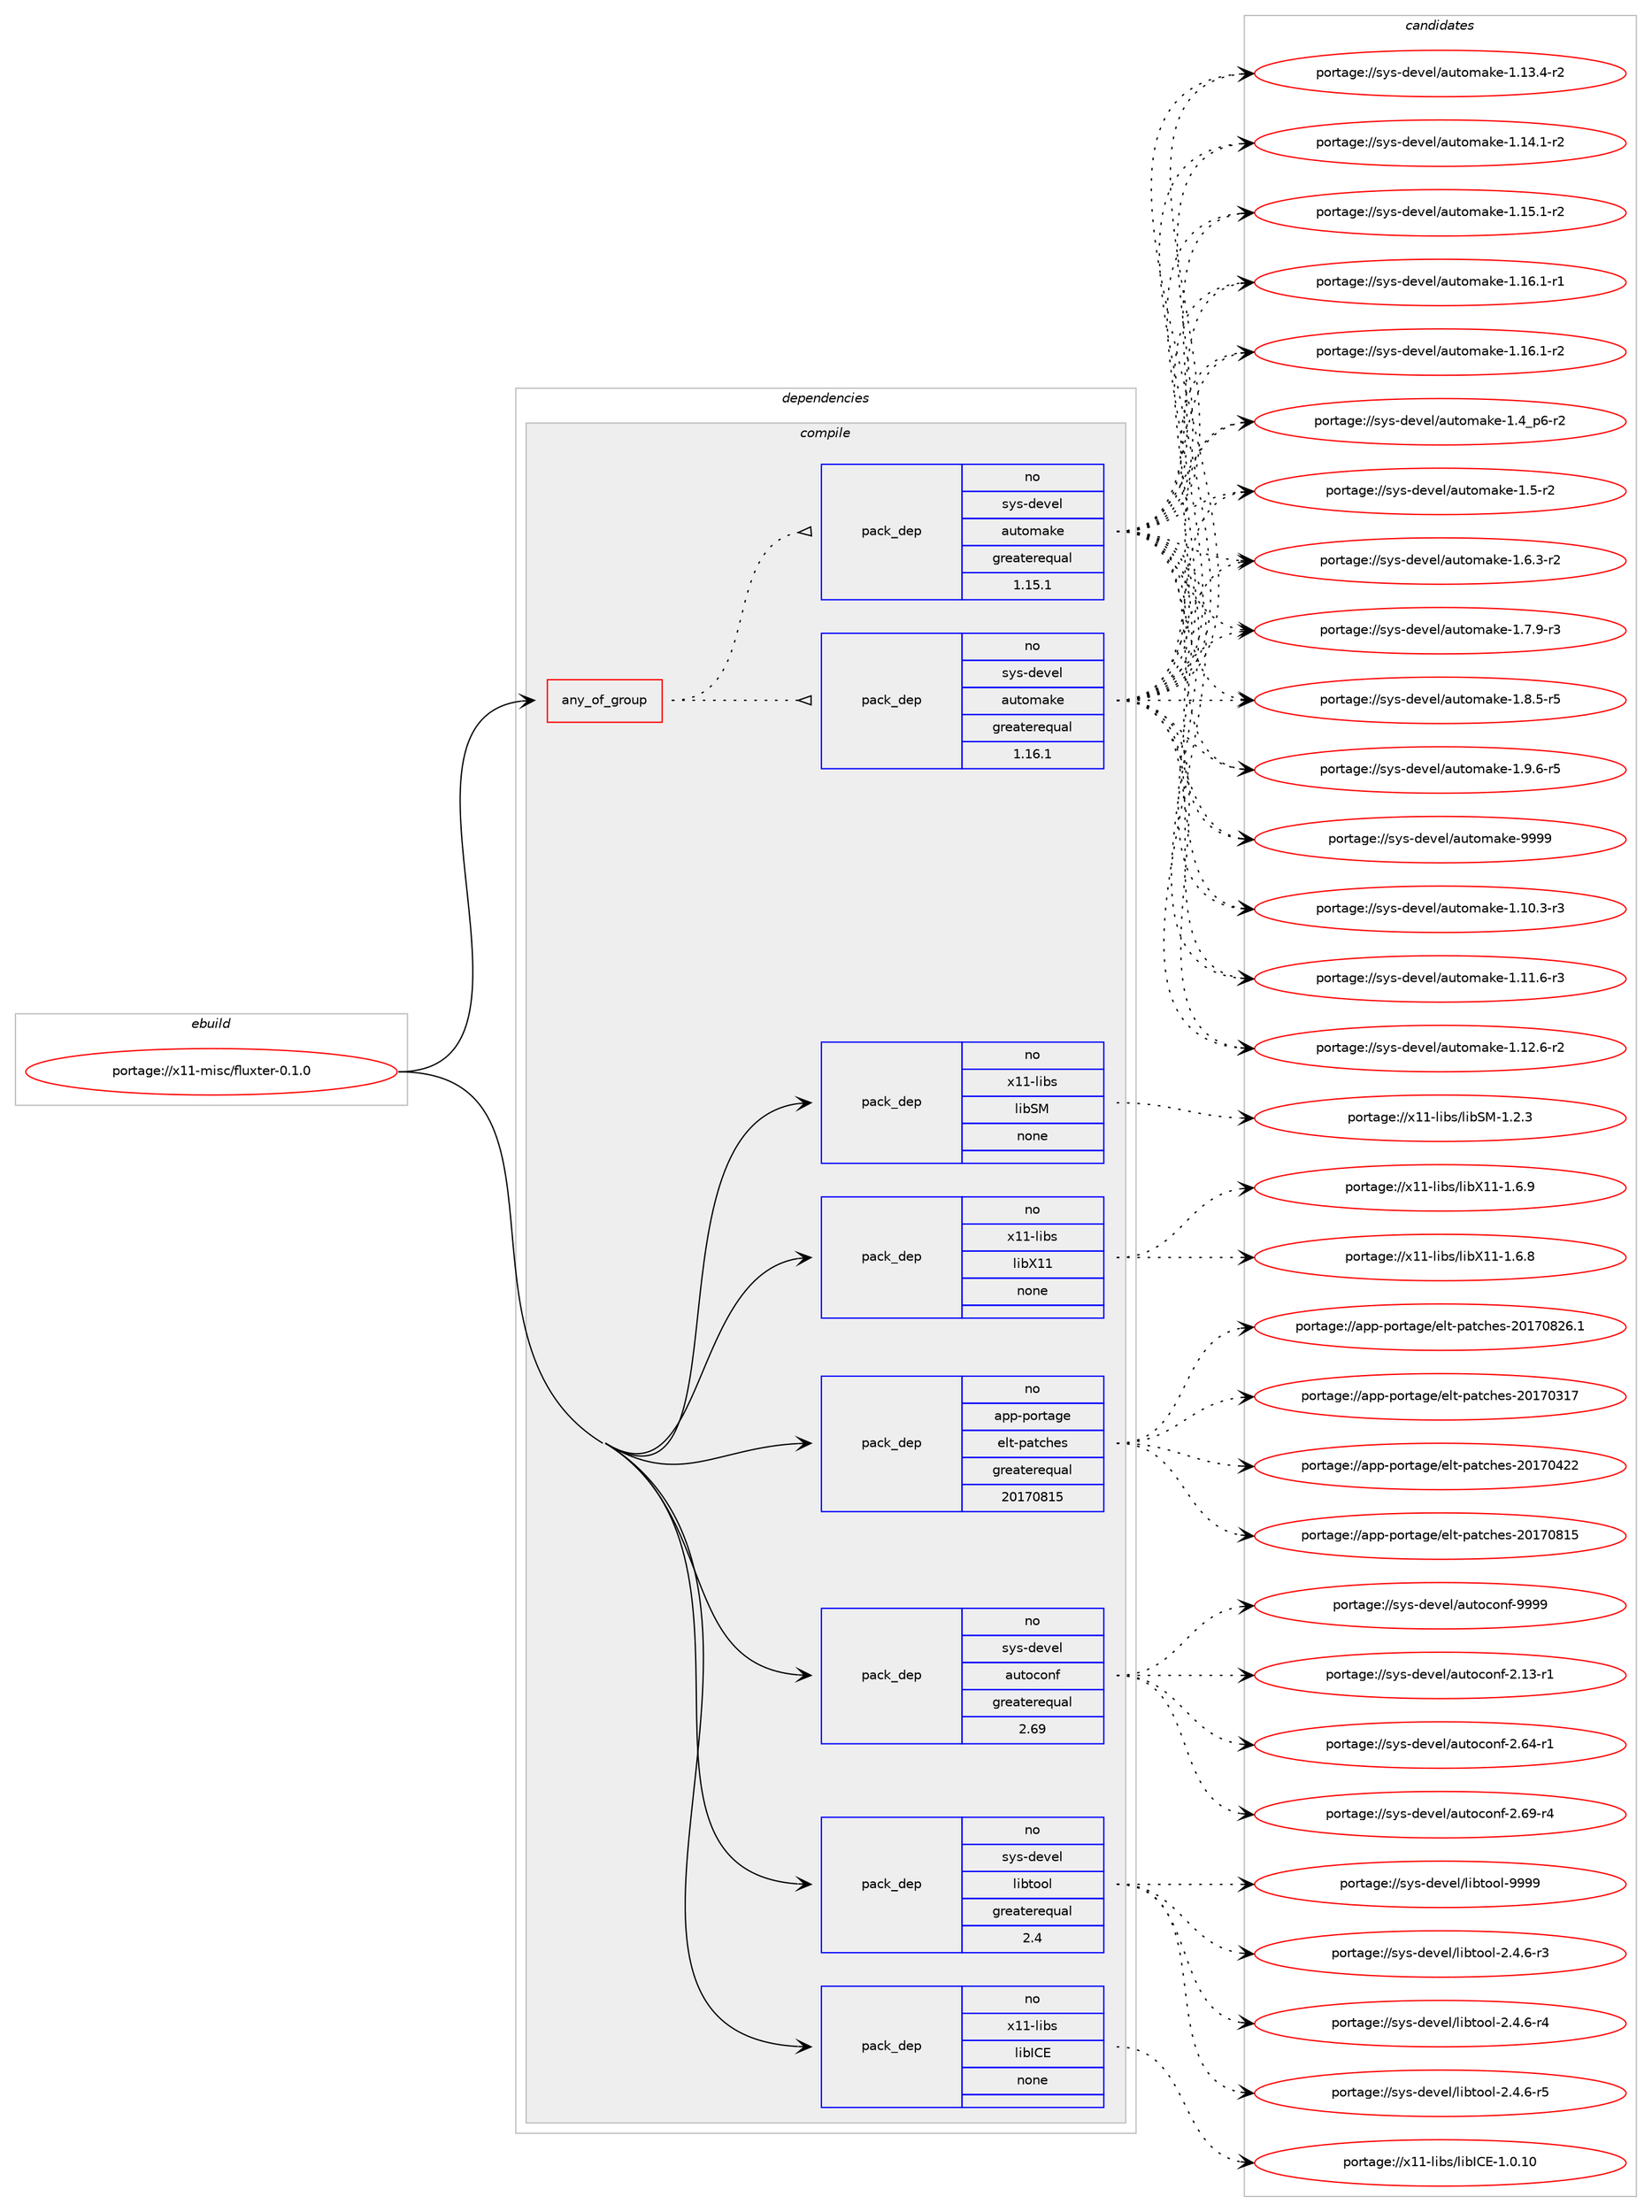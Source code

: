 digraph prolog {

# *************
# Graph options
# *************

newrank=true;
concentrate=true;
compound=true;
graph [rankdir=LR,fontname=Helvetica,fontsize=10,ranksep=1.5];#, ranksep=2.5, nodesep=0.2];
edge  [arrowhead=vee];
node  [fontname=Helvetica,fontsize=10];

# **********
# The ebuild
# **********

subgraph cluster_leftcol {
color=gray;
rank=same;
label=<<i>ebuild</i>>;
id [label="portage://x11-misc/fluxter-0.1.0", color=red, width=4, href="../x11-misc/fluxter-0.1.0.svg"];
}

# ****************
# The dependencies
# ****************

subgraph cluster_midcol {
color=gray;
label=<<i>dependencies</i>>;
subgraph cluster_compile {
fillcolor="#eeeeee";
style=filled;
label=<<i>compile</i>>;
subgraph any7849 {
dependency452331 [label=<<TABLE BORDER="0" CELLBORDER="1" CELLSPACING="0" CELLPADDING="4"><TR><TD CELLPADDING="10">any_of_group</TD></TR></TABLE>>, shape=none, color=red];subgraph pack335862 {
dependency452332 [label=<<TABLE BORDER="0" CELLBORDER="1" CELLSPACING="0" CELLPADDING="4" WIDTH="220"><TR><TD ROWSPAN="6" CELLPADDING="30">pack_dep</TD></TR><TR><TD WIDTH="110">no</TD></TR><TR><TD>sys-devel</TD></TR><TR><TD>automake</TD></TR><TR><TD>greaterequal</TD></TR><TR><TD>1.16.1</TD></TR></TABLE>>, shape=none, color=blue];
}
dependency452331:e -> dependency452332:w [weight=20,style="dotted",arrowhead="oinv"];
subgraph pack335863 {
dependency452333 [label=<<TABLE BORDER="0" CELLBORDER="1" CELLSPACING="0" CELLPADDING="4" WIDTH="220"><TR><TD ROWSPAN="6" CELLPADDING="30">pack_dep</TD></TR><TR><TD WIDTH="110">no</TD></TR><TR><TD>sys-devel</TD></TR><TR><TD>automake</TD></TR><TR><TD>greaterequal</TD></TR><TR><TD>1.15.1</TD></TR></TABLE>>, shape=none, color=blue];
}
dependency452331:e -> dependency452333:w [weight=20,style="dotted",arrowhead="oinv"];
}
id:e -> dependency452331:w [weight=20,style="solid",arrowhead="vee"];
subgraph pack335864 {
dependency452334 [label=<<TABLE BORDER="0" CELLBORDER="1" CELLSPACING="0" CELLPADDING="4" WIDTH="220"><TR><TD ROWSPAN="6" CELLPADDING="30">pack_dep</TD></TR><TR><TD WIDTH="110">no</TD></TR><TR><TD>app-portage</TD></TR><TR><TD>elt-patches</TD></TR><TR><TD>greaterequal</TD></TR><TR><TD>20170815</TD></TR></TABLE>>, shape=none, color=blue];
}
id:e -> dependency452334:w [weight=20,style="solid",arrowhead="vee"];
subgraph pack335865 {
dependency452335 [label=<<TABLE BORDER="0" CELLBORDER="1" CELLSPACING="0" CELLPADDING="4" WIDTH="220"><TR><TD ROWSPAN="6" CELLPADDING="30">pack_dep</TD></TR><TR><TD WIDTH="110">no</TD></TR><TR><TD>sys-devel</TD></TR><TR><TD>autoconf</TD></TR><TR><TD>greaterequal</TD></TR><TR><TD>2.69</TD></TR></TABLE>>, shape=none, color=blue];
}
id:e -> dependency452335:w [weight=20,style="solid",arrowhead="vee"];
subgraph pack335866 {
dependency452336 [label=<<TABLE BORDER="0" CELLBORDER="1" CELLSPACING="0" CELLPADDING="4" WIDTH="220"><TR><TD ROWSPAN="6" CELLPADDING="30">pack_dep</TD></TR><TR><TD WIDTH="110">no</TD></TR><TR><TD>sys-devel</TD></TR><TR><TD>libtool</TD></TR><TR><TD>greaterequal</TD></TR><TR><TD>2.4</TD></TR></TABLE>>, shape=none, color=blue];
}
id:e -> dependency452336:w [weight=20,style="solid",arrowhead="vee"];
subgraph pack335867 {
dependency452337 [label=<<TABLE BORDER="0" CELLBORDER="1" CELLSPACING="0" CELLPADDING="4" WIDTH="220"><TR><TD ROWSPAN="6" CELLPADDING="30">pack_dep</TD></TR><TR><TD WIDTH="110">no</TD></TR><TR><TD>x11-libs</TD></TR><TR><TD>libICE</TD></TR><TR><TD>none</TD></TR><TR><TD></TD></TR></TABLE>>, shape=none, color=blue];
}
id:e -> dependency452337:w [weight=20,style="solid",arrowhead="vee"];
subgraph pack335868 {
dependency452338 [label=<<TABLE BORDER="0" CELLBORDER="1" CELLSPACING="0" CELLPADDING="4" WIDTH="220"><TR><TD ROWSPAN="6" CELLPADDING="30">pack_dep</TD></TR><TR><TD WIDTH="110">no</TD></TR><TR><TD>x11-libs</TD></TR><TR><TD>libSM</TD></TR><TR><TD>none</TD></TR><TR><TD></TD></TR></TABLE>>, shape=none, color=blue];
}
id:e -> dependency452338:w [weight=20,style="solid",arrowhead="vee"];
subgraph pack335869 {
dependency452339 [label=<<TABLE BORDER="0" CELLBORDER="1" CELLSPACING="0" CELLPADDING="4" WIDTH="220"><TR><TD ROWSPAN="6" CELLPADDING="30">pack_dep</TD></TR><TR><TD WIDTH="110">no</TD></TR><TR><TD>x11-libs</TD></TR><TR><TD>libX11</TD></TR><TR><TD>none</TD></TR><TR><TD></TD></TR></TABLE>>, shape=none, color=blue];
}
id:e -> dependency452339:w [weight=20,style="solid",arrowhead="vee"];
}
subgraph cluster_compileandrun {
fillcolor="#eeeeee";
style=filled;
label=<<i>compile and run</i>>;
}
subgraph cluster_run {
fillcolor="#eeeeee";
style=filled;
label=<<i>run</i>>;
}
}

# **************
# The candidates
# **************

subgraph cluster_choices {
rank=same;
color=gray;
label=<<i>candidates</i>>;

subgraph choice335862 {
color=black;
nodesep=1;
choiceportage11512111545100101118101108479711711611110997107101454946494846514511451 [label="portage://sys-devel/automake-1.10.3-r3", color=red, width=4,href="../sys-devel/automake-1.10.3-r3.svg"];
choiceportage11512111545100101118101108479711711611110997107101454946494946544511451 [label="portage://sys-devel/automake-1.11.6-r3", color=red, width=4,href="../sys-devel/automake-1.11.6-r3.svg"];
choiceportage11512111545100101118101108479711711611110997107101454946495046544511450 [label="portage://sys-devel/automake-1.12.6-r2", color=red, width=4,href="../sys-devel/automake-1.12.6-r2.svg"];
choiceportage11512111545100101118101108479711711611110997107101454946495146524511450 [label="portage://sys-devel/automake-1.13.4-r2", color=red, width=4,href="../sys-devel/automake-1.13.4-r2.svg"];
choiceportage11512111545100101118101108479711711611110997107101454946495246494511450 [label="portage://sys-devel/automake-1.14.1-r2", color=red, width=4,href="../sys-devel/automake-1.14.1-r2.svg"];
choiceportage11512111545100101118101108479711711611110997107101454946495346494511450 [label="portage://sys-devel/automake-1.15.1-r2", color=red, width=4,href="../sys-devel/automake-1.15.1-r2.svg"];
choiceportage11512111545100101118101108479711711611110997107101454946495446494511449 [label="portage://sys-devel/automake-1.16.1-r1", color=red, width=4,href="../sys-devel/automake-1.16.1-r1.svg"];
choiceportage11512111545100101118101108479711711611110997107101454946495446494511450 [label="portage://sys-devel/automake-1.16.1-r2", color=red, width=4,href="../sys-devel/automake-1.16.1-r2.svg"];
choiceportage115121115451001011181011084797117116111109971071014549465295112544511450 [label="portage://sys-devel/automake-1.4_p6-r2", color=red, width=4,href="../sys-devel/automake-1.4_p6-r2.svg"];
choiceportage11512111545100101118101108479711711611110997107101454946534511450 [label="portage://sys-devel/automake-1.5-r2", color=red, width=4,href="../sys-devel/automake-1.5-r2.svg"];
choiceportage115121115451001011181011084797117116111109971071014549465446514511450 [label="portage://sys-devel/automake-1.6.3-r2", color=red, width=4,href="../sys-devel/automake-1.6.3-r2.svg"];
choiceportage115121115451001011181011084797117116111109971071014549465546574511451 [label="portage://sys-devel/automake-1.7.9-r3", color=red, width=4,href="../sys-devel/automake-1.7.9-r3.svg"];
choiceportage115121115451001011181011084797117116111109971071014549465646534511453 [label="portage://sys-devel/automake-1.8.5-r5", color=red, width=4,href="../sys-devel/automake-1.8.5-r5.svg"];
choiceportage115121115451001011181011084797117116111109971071014549465746544511453 [label="portage://sys-devel/automake-1.9.6-r5", color=red, width=4,href="../sys-devel/automake-1.9.6-r5.svg"];
choiceportage115121115451001011181011084797117116111109971071014557575757 [label="portage://sys-devel/automake-9999", color=red, width=4,href="../sys-devel/automake-9999.svg"];
dependency452332:e -> choiceportage11512111545100101118101108479711711611110997107101454946494846514511451:w [style=dotted,weight="100"];
dependency452332:e -> choiceportage11512111545100101118101108479711711611110997107101454946494946544511451:w [style=dotted,weight="100"];
dependency452332:e -> choiceportage11512111545100101118101108479711711611110997107101454946495046544511450:w [style=dotted,weight="100"];
dependency452332:e -> choiceportage11512111545100101118101108479711711611110997107101454946495146524511450:w [style=dotted,weight="100"];
dependency452332:e -> choiceportage11512111545100101118101108479711711611110997107101454946495246494511450:w [style=dotted,weight="100"];
dependency452332:e -> choiceportage11512111545100101118101108479711711611110997107101454946495346494511450:w [style=dotted,weight="100"];
dependency452332:e -> choiceportage11512111545100101118101108479711711611110997107101454946495446494511449:w [style=dotted,weight="100"];
dependency452332:e -> choiceportage11512111545100101118101108479711711611110997107101454946495446494511450:w [style=dotted,weight="100"];
dependency452332:e -> choiceportage115121115451001011181011084797117116111109971071014549465295112544511450:w [style=dotted,weight="100"];
dependency452332:e -> choiceportage11512111545100101118101108479711711611110997107101454946534511450:w [style=dotted,weight="100"];
dependency452332:e -> choiceportage115121115451001011181011084797117116111109971071014549465446514511450:w [style=dotted,weight="100"];
dependency452332:e -> choiceportage115121115451001011181011084797117116111109971071014549465546574511451:w [style=dotted,weight="100"];
dependency452332:e -> choiceportage115121115451001011181011084797117116111109971071014549465646534511453:w [style=dotted,weight="100"];
dependency452332:e -> choiceportage115121115451001011181011084797117116111109971071014549465746544511453:w [style=dotted,weight="100"];
dependency452332:e -> choiceportage115121115451001011181011084797117116111109971071014557575757:w [style=dotted,weight="100"];
}
subgraph choice335863 {
color=black;
nodesep=1;
choiceportage11512111545100101118101108479711711611110997107101454946494846514511451 [label="portage://sys-devel/automake-1.10.3-r3", color=red, width=4,href="../sys-devel/automake-1.10.3-r3.svg"];
choiceportage11512111545100101118101108479711711611110997107101454946494946544511451 [label="portage://sys-devel/automake-1.11.6-r3", color=red, width=4,href="../sys-devel/automake-1.11.6-r3.svg"];
choiceportage11512111545100101118101108479711711611110997107101454946495046544511450 [label="portage://sys-devel/automake-1.12.6-r2", color=red, width=4,href="../sys-devel/automake-1.12.6-r2.svg"];
choiceportage11512111545100101118101108479711711611110997107101454946495146524511450 [label="portage://sys-devel/automake-1.13.4-r2", color=red, width=4,href="../sys-devel/automake-1.13.4-r2.svg"];
choiceportage11512111545100101118101108479711711611110997107101454946495246494511450 [label="portage://sys-devel/automake-1.14.1-r2", color=red, width=4,href="../sys-devel/automake-1.14.1-r2.svg"];
choiceportage11512111545100101118101108479711711611110997107101454946495346494511450 [label="portage://sys-devel/automake-1.15.1-r2", color=red, width=4,href="../sys-devel/automake-1.15.1-r2.svg"];
choiceportage11512111545100101118101108479711711611110997107101454946495446494511449 [label="portage://sys-devel/automake-1.16.1-r1", color=red, width=4,href="../sys-devel/automake-1.16.1-r1.svg"];
choiceportage11512111545100101118101108479711711611110997107101454946495446494511450 [label="portage://sys-devel/automake-1.16.1-r2", color=red, width=4,href="../sys-devel/automake-1.16.1-r2.svg"];
choiceportage115121115451001011181011084797117116111109971071014549465295112544511450 [label="portage://sys-devel/automake-1.4_p6-r2", color=red, width=4,href="../sys-devel/automake-1.4_p6-r2.svg"];
choiceportage11512111545100101118101108479711711611110997107101454946534511450 [label="portage://sys-devel/automake-1.5-r2", color=red, width=4,href="../sys-devel/automake-1.5-r2.svg"];
choiceportage115121115451001011181011084797117116111109971071014549465446514511450 [label="portage://sys-devel/automake-1.6.3-r2", color=red, width=4,href="../sys-devel/automake-1.6.3-r2.svg"];
choiceportage115121115451001011181011084797117116111109971071014549465546574511451 [label="portage://sys-devel/automake-1.7.9-r3", color=red, width=4,href="../sys-devel/automake-1.7.9-r3.svg"];
choiceportage115121115451001011181011084797117116111109971071014549465646534511453 [label="portage://sys-devel/automake-1.8.5-r5", color=red, width=4,href="../sys-devel/automake-1.8.5-r5.svg"];
choiceportage115121115451001011181011084797117116111109971071014549465746544511453 [label="portage://sys-devel/automake-1.9.6-r5", color=red, width=4,href="../sys-devel/automake-1.9.6-r5.svg"];
choiceportage115121115451001011181011084797117116111109971071014557575757 [label="portage://sys-devel/automake-9999", color=red, width=4,href="../sys-devel/automake-9999.svg"];
dependency452333:e -> choiceportage11512111545100101118101108479711711611110997107101454946494846514511451:w [style=dotted,weight="100"];
dependency452333:e -> choiceportage11512111545100101118101108479711711611110997107101454946494946544511451:w [style=dotted,weight="100"];
dependency452333:e -> choiceportage11512111545100101118101108479711711611110997107101454946495046544511450:w [style=dotted,weight="100"];
dependency452333:e -> choiceportage11512111545100101118101108479711711611110997107101454946495146524511450:w [style=dotted,weight="100"];
dependency452333:e -> choiceportage11512111545100101118101108479711711611110997107101454946495246494511450:w [style=dotted,weight="100"];
dependency452333:e -> choiceportage11512111545100101118101108479711711611110997107101454946495346494511450:w [style=dotted,weight="100"];
dependency452333:e -> choiceportage11512111545100101118101108479711711611110997107101454946495446494511449:w [style=dotted,weight="100"];
dependency452333:e -> choiceportage11512111545100101118101108479711711611110997107101454946495446494511450:w [style=dotted,weight="100"];
dependency452333:e -> choiceportage115121115451001011181011084797117116111109971071014549465295112544511450:w [style=dotted,weight="100"];
dependency452333:e -> choiceportage11512111545100101118101108479711711611110997107101454946534511450:w [style=dotted,weight="100"];
dependency452333:e -> choiceportage115121115451001011181011084797117116111109971071014549465446514511450:w [style=dotted,weight="100"];
dependency452333:e -> choiceportage115121115451001011181011084797117116111109971071014549465546574511451:w [style=dotted,weight="100"];
dependency452333:e -> choiceportage115121115451001011181011084797117116111109971071014549465646534511453:w [style=dotted,weight="100"];
dependency452333:e -> choiceportage115121115451001011181011084797117116111109971071014549465746544511453:w [style=dotted,weight="100"];
dependency452333:e -> choiceportage115121115451001011181011084797117116111109971071014557575757:w [style=dotted,weight="100"];
}
subgraph choice335864 {
color=black;
nodesep=1;
choiceportage97112112451121111141169710310147101108116451129711699104101115455048495548514955 [label="portage://app-portage/elt-patches-20170317", color=red, width=4,href="../app-portage/elt-patches-20170317.svg"];
choiceportage97112112451121111141169710310147101108116451129711699104101115455048495548525050 [label="portage://app-portage/elt-patches-20170422", color=red, width=4,href="../app-portage/elt-patches-20170422.svg"];
choiceportage97112112451121111141169710310147101108116451129711699104101115455048495548564953 [label="portage://app-portage/elt-patches-20170815", color=red, width=4,href="../app-portage/elt-patches-20170815.svg"];
choiceportage971121124511211111411697103101471011081164511297116991041011154550484955485650544649 [label="portage://app-portage/elt-patches-20170826.1", color=red, width=4,href="../app-portage/elt-patches-20170826.1.svg"];
dependency452334:e -> choiceportage97112112451121111141169710310147101108116451129711699104101115455048495548514955:w [style=dotted,weight="100"];
dependency452334:e -> choiceportage97112112451121111141169710310147101108116451129711699104101115455048495548525050:w [style=dotted,weight="100"];
dependency452334:e -> choiceportage97112112451121111141169710310147101108116451129711699104101115455048495548564953:w [style=dotted,weight="100"];
dependency452334:e -> choiceportage971121124511211111411697103101471011081164511297116991041011154550484955485650544649:w [style=dotted,weight="100"];
}
subgraph choice335865 {
color=black;
nodesep=1;
choiceportage1151211154510010111810110847971171161119911111010245504649514511449 [label="portage://sys-devel/autoconf-2.13-r1", color=red, width=4,href="../sys-devel/autoconf-2.13-r1.svg"];
choiceportage1151211154510010111810110847971171161119911111010245504654524511449 [label="portage://sys-devel/autoconf-2.64-r1", color=red, width=4,href="../sys-devel/autoconf-2.64-r1.svg"];
choiceportage1151211154510010111810110847971171161119911111010245504654574511452 [label="portage://sys-devel/autoconf-2.69-r4", color=red, width=4,href="../sys-devel/autoconf-2.69-r4.svg"];
choiceportage115121115451001011181011084797117116111991111101024557575757 [label="portage://sys-devel/autoconf-9999", color=red, width=4,href="../sys-devel/autoconf-9999.svg"];
dependency452335:e -> choiceportage1151211154510010111810110847971171161119911111010245504649514511449:w [style=dotted,weight="100"];
dependency452335:e -> choiceportage1151211154510010111810110847971171161119911111010245504654524511449:w [style=dotted,weight="100"];
dependency452335:e -> choiceportage1151211154510010111810110847971171161119911111010245504654574511452:w [style=dotted,weight="100"];
dependency452335:e -> choiceportage115121115451001011181011084797117116111991111101024557575757:w [style=dotted,weight="100"];
}
subgraph choice335866 {
color=black;
nodesep=1;
choiceportage1151211154510010111810110847108105981161111111084550465246544511451 [label="portage://sys-devel/libtool-2.4.6-r3", color=red, width=4,href="../sys-devel/libtool-2.4.6-r3.svg"];
choiceportage1151211154510010111810110847108105981161111111084550465246544511452 [label="portage://sys-devel/libtool-2.4.6-r4", color=red, width=4,href="../sys-devel/libtool-2.4.6-r4.svg"];
choiceportage1151211154510010111810110847108105981161111111084550465246544511453 [label="portage://sys-devel/libtool-2.4.6-r5", color=red, width=4,href="../sys-devel/libtool-2.4.6-r5.svg"];
choiceportage1151211154510010111810110847108105981161111111084557575757 [label="portage://sys-devel/libtool-9999", color=red, width=4,href="../sys-devel/libtool-9999.svg"];
dependency452336:e -> choiceportage1151211154510010111810110847108105981161111111084550465246544511451:w [style=dotted,weight="100"];
dependency452336:e -> choiceportage1151211154510010111810110847108105981161111111084550465246544511452:w [style=dotted,weight="100"];
dependency452336:e -> choiceportage1151211154510010111810110847108105981161111111084550465246544511453:w [style=dotted,weight="100"];
dependency452336:e -> choiceportage1151211154510010111810110847108105981161111111084557575757:w [style=dotted,weight="100"];
}
subgraph choice335867 {
color=black;
nodesep=1;
choiceportage12049494510810598115471081059873676945494648464948 [label="portage://x11-libs/libICE-1.0.10", color=red, width=4,href="../x11-libs/libICE-1.0.10.svg"];
dependency452337:e -> choiceportage12049494510810598115471081059873676945494648464948:w [style=dotted,weight="100"];
}
subgraph choice335868 {
color=black;
nodesep=1;
choiceportage1204949451081059811547108105988377454946504651 [label="portage://x11-libs/libSM-1.2.3", color=red, width=4,href="../x11-libs/libSM-1.2.3.svg"];
dependency452338:e -> choiceportage1204949451081059811547108105988377454946504651:w [style=dotted,weight="100"];
}
subgraph choice335869 {
color=black;
nodesep=1;
choiceportage120494945108105981154710810598884949454946544656 [label="portage://x11-libs/libX11-1.6.8", color=red, width=4,href="../x11-libs/libX11-1.6.8.svg"];
choiceportage120494945108105981154710810598884949454946544657 [label="portage://x11-libs/libX11-1.6.9", color=red, width=4,href="../x11-libs/libX11-1.6.9.svg"];
dependency452339:e -> choiceportage120494945108105981154710810598884949454946544656:w [style=dotted,weight="100"];
dependency452339:e -> choiceportage120494945108105981154710810598884949454946544657:w [style=dotted,weight="100"];
}
}

}
